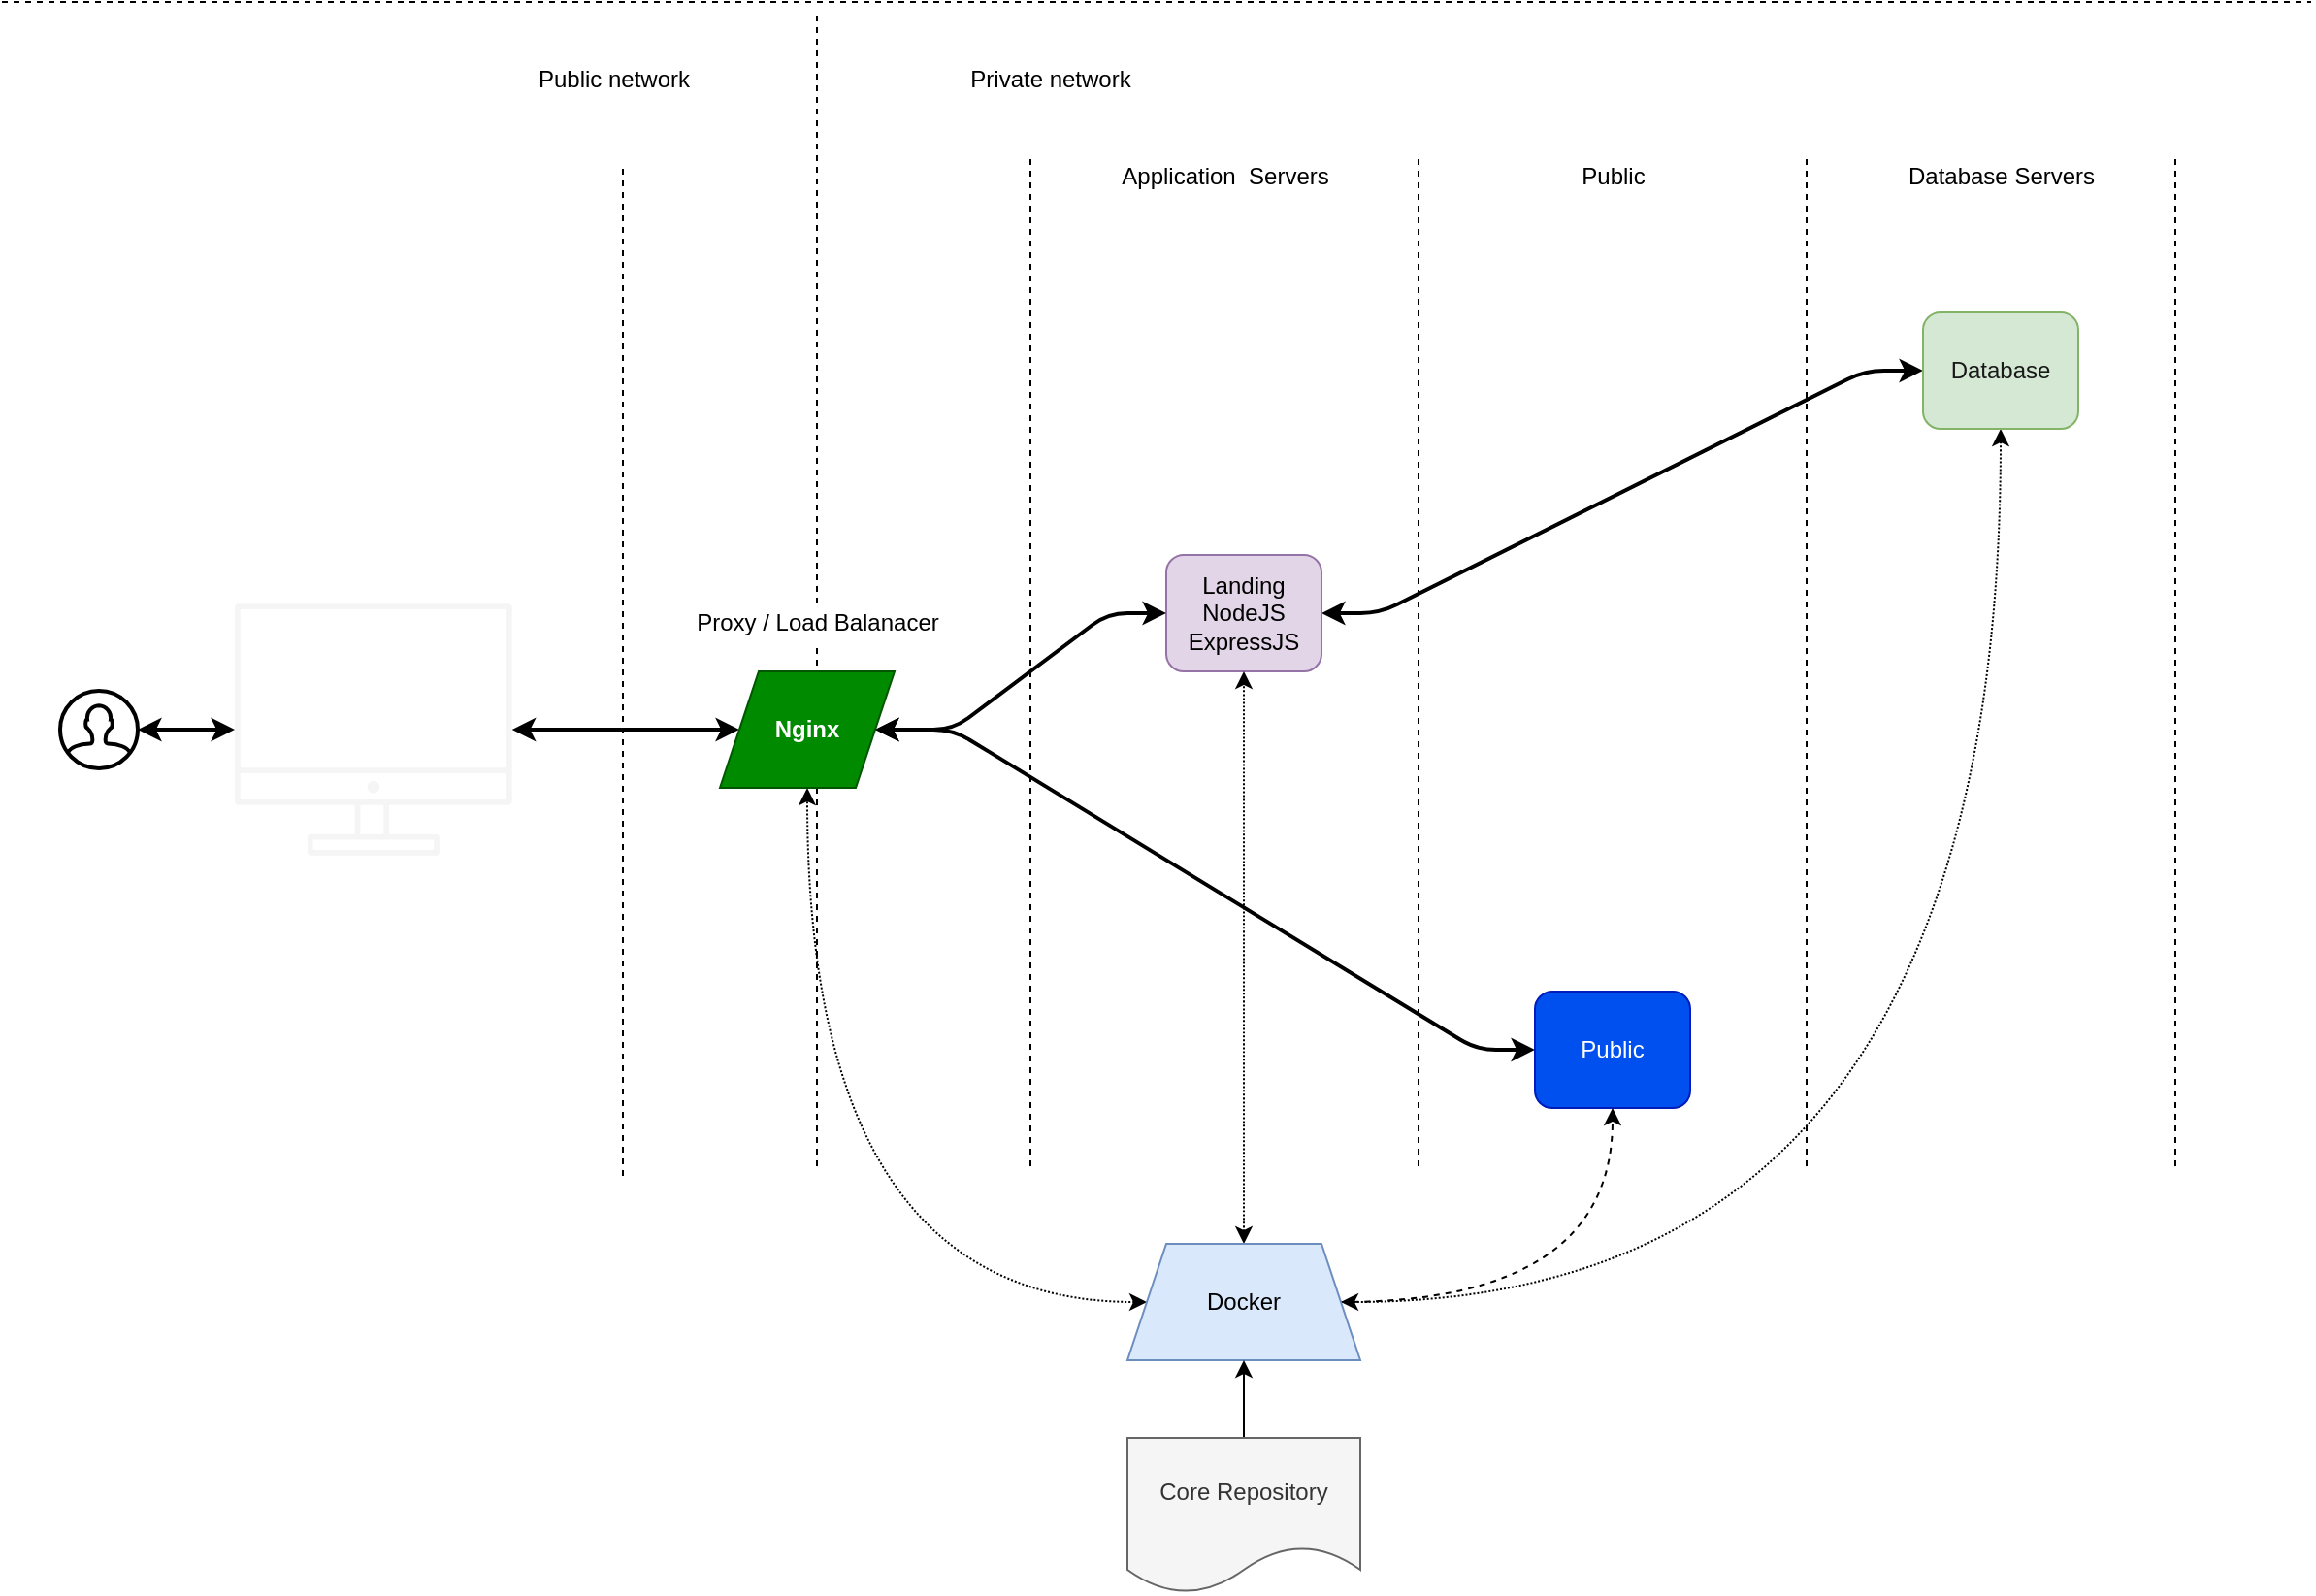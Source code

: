 <mxfile>
    <diagram id="b0lUlxLJ4gMpwp6lKtfW" name="Page-1">
        <mxGraphModel dx="1628" dy="999" grid="1" gridSize="10" guides="1" tooltips="1" connect="1" arrows="1" fold="1" page="0" pageScale="1" pageWidth="827" pageHeight="1169" math="0" shadow="0">
            <root>
                <mxCell id="0"/>
                <mxCell id="1" parent="0"/>
                <mxCell id="47" value="" style="endArrow=none;dashed=1;html=1;startArrow=none;" edge="1" parent="1" target="15">
                    <mxGeometry width="50" height="50" relative="1" as="geometry">
                        <mxPoint x="350" y="840" as="sourcePoint"/>
                        <mxPoint x="350" y="245.0" as="targetPoint"/>
                    </mxGeometry>
                </mxCell>
                <mxCell id="45" style="edgeStyle=orthogonalEdgeStyle;curved=1;html=1;dashed=1;dashPattern=1 1;fontColor=#FFFFFF;startArrow=classic;startFill=1;strokeWidth=1;" parent="1" source="29" target="12" edge="1">
                    <mxGeometry relative="1" as="geometry"/>
                </mxCell>
                <mxCell id="44" style="edgeStyle=orthogonalEdgeStyle;curved=1;html=1;entryX=0.5;entryY=1;entryDx=0;entryDy=0;dashed=1;dashPattern=1 1;fontColor=#FFFFFF;startArrow=classic;startFill=1;strokeWidth=1;" parent="1" source="29" target="22" edge="1">
                    <mxGeometry relative="1" as="geometry"/>
                </mxCell>
                <mxCell id="32" style="edgeStyle=entityRelationEdgeStyle;html=1;startArrow=classic;startFill=1;strokeWidth=2;" parent="1" source="2" target="8" edge="1">
                    <mxGeometry relative="1" as="geometry"/>
                </mxCell>
                <mxCell id="2" value="" style="html=1;verticalLabelPosition=bottom;align=center;labelBackgroundColor=#ffffff;verticalAlign=top;strokeWidth=2;shadow=0;dashed=0;shape=mxgraph.ios7.icons.user;" parent="1" vertex="1">
                    <mxGeometry x="-40" y="595" width="40" height="40" as="geometry"/>
                </mxCell>
                <mxCell id="33" style="edgeStyle=entityRelationEdgeStyle;html=1;entryX=0;entryY=0.5;entryDx=0;entryDy=0;startArrow=classic;startFill=1;strokeWidth=2;" parent="1" source="8" target="12" edge="1">
                    <mxGeometry relative="1" as="geometry"/>
                </mxCell>
                <mxCell id="8" value="" style="sketch=0;outlineConnect=0;dashed=0;verticalLabelPosition=bottom;verticalAlign=top;align=center;html=1;fontSize=12;fontStyle=0;aspect=fixed;shape=mxgraph.aws4.illustration_desktop;pointerEvents=1;fillColor=#f5f5f5;fontColor=#333333;strokeColor=#666666;" parent="1" vertex="1">
                    <mxGeometry x="50" y="550" width="142.86" height="130" as="geometry"/>
                </mxCell>
                <mxCell id="9" value="Public network" style="text;html=1;align=center;verticalAlign=middle;resizable=0;points=[];autosize=1;strokeColor=none;fillColor=none;" parent="1" vertex="1">
                    <mxGeometry x="200" y="270" width="90" height="20" as="geometry"/>
                </mxCell>
                <mxCell id="10" value="" style="endArrow=none;dashed=1;html=1;" parent="1" edge="1">
                    <mxGeometry width="50" height="50" relative="1" as="geometry">
                        <mxPoint x="250" y="845" as="sourcePoint"/>
                        <mxPoint x="250" y="325" as="targetPoint"/>
                    </mxGeometry>
                </mxCell>
                <mxCell id="13" value="" style="endArrow=none;dashed=1;html=1;startArrow=none;" parent="1" edge="1" source="15">
                    <mxGeometry width="50" height="50" relative="1" as="geometry">
                        <mxPoint x="350" y="840" as="sourcePoint"/>
                        <mxPoint x="350" y="245" as="targetPoint"/>
                    </mxGeometry>
                </mxCell>
                <mxCell id="14" value="" style="endArrow=none;dashed=1;html=1;" parent="1" edge="1">
                    <mxGeometry width="50" height="50" relative="1" as="geometry">
                        <mxPoint x="-70" y="240" as="sourcePoint"/>
                        <mxPoint x="1120" y="240" as="targetPoint"/>
                    </mxGeometry>
                </mxCell>
                <mxCell id="16" value="Private network" style="text;html=1;align=center;verticalAlign=middle;resizable=0;points=[];autosize=1;strokeColor=none;fillColor=none;" parent="1" vertex="1">
                    <mxGeometry x="420" y="270" width="100" height="20" as="geometry"/>
                </mxCell>
                <mxCell id="17" value="" style="endArrow=none;dashed=1;html=1;" parent="1" edge="1">
                    <mxGeometry width="50" height="50" relative="1" as="geometry">
                        <mxPoint x="460" y="840" as="sourcePoint"/>
                        <mxPoint x="460" y="320" as="targetPoint"/>
                    </mxGeometry>
                </mxCell>
                <mxCell id="36" style="edgeStyle=entityRelationEdgeStyle;html=1;entryX=0;entryY=0.5;entryDx=0;entryDy=0;startArrow=classic;startFill=1;strokeWidth=2;" parent="1" source="12" target="25" edge="1">
                    <mxGeometry relative="1" as="geometry"/>
                </mxCell>
                <mxCell id="38" style="edgeStyle=entityRelationEdgeStyle;html=1;entryX=0;entryY=0.5;entryDx=0;entryDy=0;fontColor=#FFFFFF;startArrow=classic;startFill=1;strokeWidth=2;exitX=1;exitY=0.5;exitDx=0;exitDy=0;" parent="1" target="22" edge="1" source="18">
                    <mxGeometry relative="1" as="geometry">
                        <mxPoint x="720" y="550" as="sourcePoint"/>
                    </mxGeometry>
                </mxCell>
                <mxCell id="18" value="Landing&lt;br&gt;NodeJS&lt;br&gt;ExpressJS" style="rounded=1;whiteSpace=wrap;html=1;fillColor=#e1d5e7;strokeColor=#9673a6;fontColor=#000000;" parent="1" vertex="1">
                    <mxGeometry x="530" y="525" width="80" height="60" as="geometry"/>
                </mxCell>
                <mxCell id="19" value="Application&amp;nbsp; Servers" style="text;html=1;align=center;verticalAlign=middle;resizable=0;points=[];autosize=1;strokeColor=none;fillColor=none;" parent="1" vertex="1">
                    <mxGeometry x="500" y="320" width="120" height="20" as="geometry"/>
                </mxCell>
                <mxCell id="20" value="" style="endArrow=none;dashed=1;html=1;" parent="1" edge="1">
                    <mxGeometry width="50" height="50" relative="1" as="geometry">
                        <mxPoint x="660.0" y="840" as="sourcePoint"/>
                        <mxPoint x="660.0" y="320" as="targetPoint"/>
                    </mxGeometry>
                </mxCell>
                <mxCell id="21" value="Database Servers" style="text;html=1;align=center;verticalAlign=middle;resizable=0;points=[];autosize=1;strokeColor=none;fillColor=none;" parent="1" vertex="1">
                    <mxGeometry x="905" y="320" width="110" height="20" as="geometry"/>
                </mxCell>
                <mxCell id="22" value="Database" style="rounded=1;whiteSpace=wrap;html=1;fillColor=#d5e8d4;strokeColor=#82b366;fontColor=#191919;" parent="1" vertex="1">
                    <mxGeometry x="920" y="400" width="80" height="60" as="geometry"/>
                </mxCell>
                <mxCell id="24" value="" style="endArrow=none;dashed=1;html=1;" parent="1" edge="1">
                    <mxGeometry width="50" height="50" relative="1" as="geometry">
                        <mxPoint x="860" y="840" as="sourcePoint"/>
                        <mxPoint x="860" y="320" as="targetPoint"/>
                    </mxGeometry>
                </mxCell>
                <mxCell id="25" value="Public" style="rounded=1;whiteSpace=wrap;html=1;fillColor=#0050ef;fontColor=#ffffff;strokeColor=#001DBC;" parent="1" vertex="1">
                    <mxGeometry x="720" y="750" width="80" height="60" as="geometry"/>
                </mxCell>
                <mxCell id="27" value="Public" style="text;html=1;align=center;verticalAlign=middle;resizable=0;points=[];autosize=1;strokeColor=none;fillColor=none;" parent="1" vertex="1">
                    <mxGeometry x="735" y="320" width="50" height="20" as="geometry"/>
                </mxCell>
                <mxCell id="28" value="" style="endArrow=none;dashed=1;html=1;" parent="1" edge="1">
                    <mxGeometry width="50" height="50" relative="1" as="geometry">
                        <mxPoint x="1050" y="840" as="sourcePoint"/>
                        <mxPoint x="1050" y="320" as="targetPoint"/>
                    </mxGeometry>
                </mxCell>
                <mxCell id="42" style="edgeStyle=orthogonalEdgeStyle;html=1;entryX=0.5;entryY=1;entryDx=0;entryDy=0;dashed=1;dashPattern=1 1;fontColor=#FFFFFF;startArrow=classic;startFill=1;strokeWidth=1;curved=1;" parent="1" source="29" target="18" edge="1">
                    <mxGeometry relative="1" as="geometry"/>
                </mxCell>
                <mxCell id="46" style="edgeStyle=orthogonalEdgeStyle;html=1;entryX=0.5;entryY=1;entryDx=0;entryDy=0;curved=1;dashed=1;" edge="1" parent="1" source="29" target="25">
                    <mxGeometry relative="1" as="geometry"/>
                </mxCell>
                <mxCell id="29" value="Docker" style="shape=trapezoid;perimeter=trapezoidPerimeter;whiteSpace=wrap;html=1;fixedSize=1;fillColor=#dae8fc;strokeColor=#6c8ebf;fontColor=#000000;" parent="1" vertex="1">
                    <mxGeometry x="510" y="880" width="120" height="60" as="geometry"/>
                </mxCell>
                <mxCell id="31" style="edgeStyle=none;html=1;entryX=0.5;entryY=1;entryDx=0;entryDy=0;" parent="1" source="30" target="29" edge="1">
                    <mxGeometry relative="1" as="geometry"/>
                </mxCell>
                <mxCell id="30" value="Core Repository" style="shape=document;whiteSpace=wrap;html=1;boundedLbl=1;fontColor=#333333;fillColor=#f5f5f5;strokeColor=#666666;" parent="1" vertex="1">
                    <mxGeometry x="510" y="980" width="120" height="80" as="geometry"/>
                </mxCell>
                <mxCell id="35" style="edgeStyle=entityRelationEdgeStyle;html=1;entryX=0;entryY=0.5;entryDx=0;entryDy=0;startArrow=classic;startFill=1;strokeWidth=2;" parent="1" source="12" target="18" edge="1">
                    <mxGeometry relative="1" as="geometry"/>
                </mxCell>
                <mxCell id="12" value="Nginx" style="shape=parallelogram;perimeter=parallelogramPerimeter;whiteSpace=wrap;html=1;fixedSize=1;fillColor=#008a00;fontColor=#ffffff;strokeColor=#005700;fontStyle=1" parent="1" vertex="1">
                    <mxGeometry x="300" y="585" width="90" height="60" as="geometry"/>
                </mxCell>
                <mxCell id="37" value="Desktop /&amp;nbsp; Responsive" style="text;html=1;align=center;verticalAlign=middle;resizable=0;points=[];autosize=1;strokeColor=none;fillColor=none;fontColor=#FFFFFF;" parent="1" vertex="1">
                    <mxGeometry x="52.86" y="510" width="140" height="20" as="geometry"/>
                </mxCell>
                <mxCell id="15" value="Proxy / Load Balanacer" style="text;html=1;align=center;verticalAlign=middle;resizable=0;points=[];autosize=1;strokeColor=none;fillColor=none;" parent="1" vertex="1">
                    <mxGeometry x="280" y="550" width="140" height="20" as="geometry"/>
                </mxCell>
            </root>
        </mxGraphModel>
    </diagram>
</mxfile>